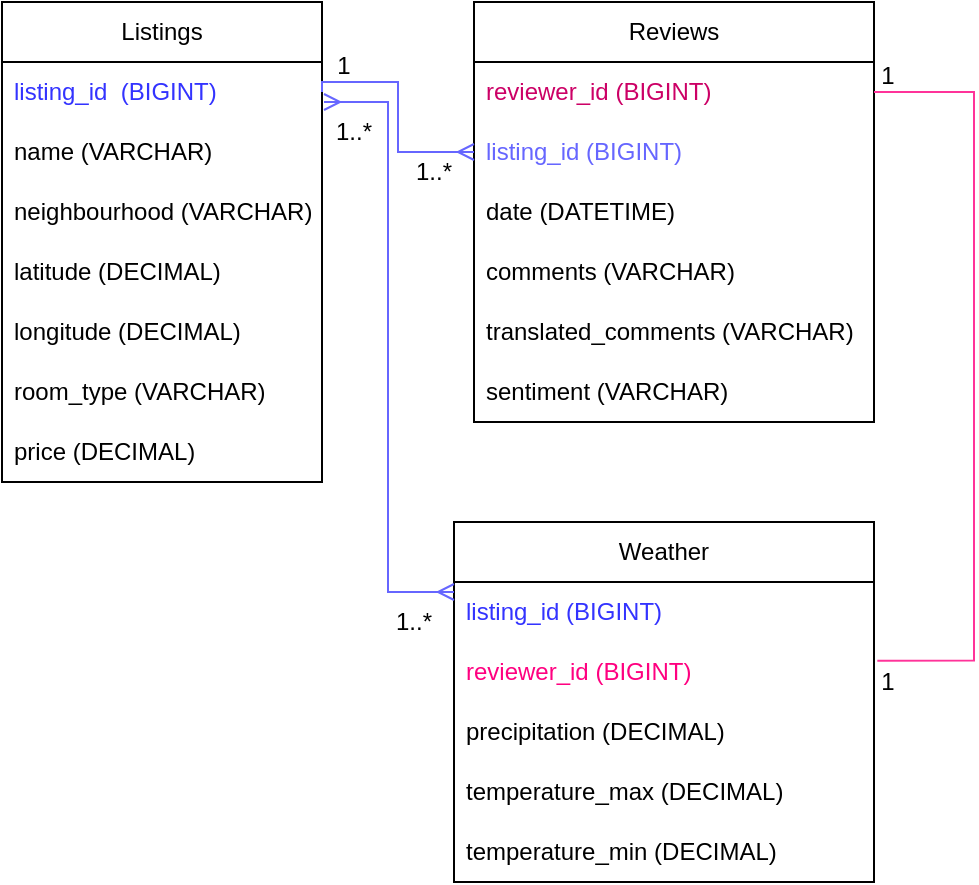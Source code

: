 <mxfile version="24.8.3">
  <diagram name="Page-1" id="II-j8ldz7jJBC77LjWRW">
    <mxGraphModel grid="1" page="1" gridSize="10" guides="1" tooltips="1" connect="1" arrows="1" fold="1" pageScale="1" pageWidth="827" pageHeight="1169" math="0" shadow="0">
      <root>
        <mxCell id="0" />
        <mxCell id="1" parent="0" />
        <mxCell id="oeKLAfmyqu5GPYTwaKnl-1" value="Listings" style="swimlane;fontStyle=0;childLayout=stackLayout;horizontal=1;startSize=30;horizontalStack=0;resizeParent=1;resizeParentMax=0;resizeLast=0;collapsible=1;marginBottom=0;whiteSpace=wrap;html=1;" vertex="1" parent="1">
          <mxGeometry x="414" y="130" width="160" height="240" as="geometry" />
        </mxCell>
        <mxCell id="oeKLAfmyqu5GPYTwaKnl-2" value="&lt;font color=&quot;#3333ff&quot;&gt;listing_id &amp;nbsp;(BIGINT)&lt;/font&gt;" style="text;strokeColor=none;fillColor=none;align=left;verticalAlign=middle;spacingLeft=4;spacingRight=4;overflow=hidden;points=[[0,0.5],[1,0.5]];portConstraint=eastwest;rotatable=0;whiteSpace=wrap;html=1;" vertex="1" parent="oeKLAfmyqu5GPYTwaKnl-1">
          <mxGeometry y="30" width="160" height="30" as="geometry" />
        </mxCell>
        <mxCell id="oeKLAfmyqu5GPYTwaKnl-3" value="name (VARCHAR)" style="text;strokeColor=none;fillColor=none;align=left;verticalAlign=middle;spacingLeft=4;spacingRight=4;overflow=hidden;points=[[0,0.5],[1,0.5]];portConstraint=eastwest;rotatable=0;whiteSpace=wrap;html=1;" vertex="1" parent="oeKLAfmyqu5GPYTwaKnl-1">
          <mxGeometry y="60" width="160" height="30" as="geometry" />
        </mxCell>
        <mxCell id="oeKLAfmyqu5GPYTwaKnl-4" value="neighbourhood (VARCHAR)" style="text;strokeColor=none;fillColor=none;align=left;verticalAlign=middle;spacingLeft=4;spacingRight=4;overflow=hidden;points=[[0,0.5],[1,0.5]];portConstraint=eastwest;rotatable=0;whiteSpace=wrap;html=1;" vertex="1" parent="oeKLAfmyqu5GPYTwaKnl-1">
          <mxGeometry y="90" width="160" height="30" as="geometry" />
        </mxCell>
        <mxCell id="oeKLAfmyqu5GPYTwaKnl-6" value="latitude (DECIMAL)" style="text;strokeColor=none;fillColor=none;align=left;verticalAlign=middle;spacingLeft=4;spacingRight=4;overflow=hidden;points=[[0,0.5],[1,0.5]];portConstraint=eastwest;rotatable=0;whiteSpace=wrap;html=1;" vertex="1" parent="oeKLAfmyqu5GPYTwaKnl-1">
          <mxGeometry y="120" width="160" height="30" as="geometry" />
        </mxCell>
        <mxCell id="oeKLAfmyqu5GPYTwaKnl-7" value="longitude (DECIMAL)" style="text;strokeColor=none;fillColor=none;align=left;verticalAlign=middle;spacingLeft=4;spacingRight=4;overflow=hidden;points=[[0,0.5],[1,0.5]];portConstraint=eastwest;rotatable=0;whiteSpace=wrap;html=1;" vertex="1" parent="oeKLAfmyqu5GPYTwaKnl-1">
          <mxGeometry y="150" width="160" height="30" as="geometry" />
        </mxCell>
        <mxCell id="oeKLAfmyqu5GPYTwaKnl-20" value="room_type (VARCHAR)" style="text;strokeColor=none;fillColor=none;align=left;verticalAlign=middle;spacingLeft=4;spacingRight=4;overflow=hidden;points=[[0,0.5],[1,0.5]];portConstraint=eastwest;rotatable=0;whiteSpace=wrap;html=1;" vertex="1" parent="oeKLAfmyqu5GPYTwaKnl-1">
          <mxGeometry y="180" width="160" height="30" as="geometry" />
        </mxCell>
        <mxCell id="oeKLAfmyqu5GPYTwaKnl-21" value="price (DECIMAL)" style="text;strokeColor=none;fillColor=none;align=left;verticalAlign=middle;spacingLeft=4;spacingRight=4;overflow=hidden;points=[[0,0.5],[1,0.5]];portConstraint=eastwest;rotatable=0;whiteSpace=wrap;html=1;" vertex="1" parent="oeKLAfmyqu5GPYTwaKnl-1">
          <mxGeometry y="210" width="160" height="30" as="geometry" />
        </mxCell>
        <mxCell id="oeKLAfmyqu5GPYTwaKnl-8" value="Weather" style="swimlane;fontStyle=0;childLayout=stackLayout;horizontal=1;startSize=30;horizontalStack=0;resizeParent=1;resizeParentMax=0;resizeLast=0;collapsible=1;marginBottom=0;whiteSpace=wrap;html=1;" vertex="1" parent="1">
          <mxGeometry x="640" y="390" width="210" height="180" as="geometry" />
        </mxCell>
        <mxCell id="oeKLAfmyqu5GPYTwaKnl-9" value="&lt;font color=&quot;#3333ff&quot;&gt;listing_id (BIGINT)&lt;/font&gt;" style="text;strokeColor=none;fillColor=none;align=left;verticalAlign=middle;spacingLeft=4;spacingRight=4;overflow=hidden;points=[[0,0.5],[1,0.5]];portConstraint=eastwest;rotatable=0;whiteSpace=wrap;html=1;" vertex="1" parent="oeKLAfmyqu5GPYTwaKnl-8">
          <mxGeometry y="30" width="210" height="30" as="geometry" />
        </mxCell>
        <mxCell id="oeKLAfmyqu5GPYTwaKnl-10" value="&lt;font color=&quot;#ff0080&quot;&gt;reviewer_id (BIGINT)&lt;/font&gt;" style="text;strokeColor=none;fillColor=none;align=left;verticalAlign=middle;spacingLeft=4;spacingRight=4;overflow=hidden;points=[[0,0.5],[1,0.5]];portConstraint=eastwest;rotatable=0;whiteSpace=wrap;html=1;" vertex="1" parent="oeKLAfmyqu5GPYTwaKnl-8">
          <mxGeometry y="60" width="210" height="30" as="geometry" />
        </mxCell>
        <mxCell id="oeKLAfmyqu5GPYTwaKnl-11" value="precipitation (DECIMAL)" style="text;strokeColor=none;fillColor=none;align=left;verticalAlign=middle;spacingLeft=4;spacingRight=4;overflow=hidden;points=[[0,0.5],[1,0.5]];portConstraint=eastwest;rotatable=0;whiteSpace=wrap;html=1;" vertex="1" parent="oeKLAfmyqu5GPYTwaKnl-8">
          <mxGeometry y="90" width="210" height="30" as="geometry" />
        </mxCell>
        <mxCell id="oeKLAfmyqu5GPYTwaKnl-12" value="temperature_max (DECIMAL)" style="text;strokeColor=none;fillColor=none;align=left;verticalAlign=middle;spacingLeft=4;spacingRight=4;overflow=hidden;points=[[0,0.5],[1,0.5]];portConstraint=eastwest;rotatable=0;whiteSpace=wrap;html=1;" vertex="1" parent="oeKLAfmyqu5GPYTwaKnl-8">
          <mxGeometry y="120" width="210" height="30" as="geometry" />
        </mxCell>
        <mxCell id="oeKLAfmyqu5GPYTwaKnl-13" value="temperature_min (DECIMAL)" style="text;strokeColor=none;fillColor=none;align=left;verticalAlign=middle;spacingLeft=4;spacingRight=4;overflow=hidden;points=[[0,0.5],[1,0.5]];portConstraint=eastwest;rotatable=0;whiteSpace=wrap;html=1;" vertex="1" parent="oeKLAfmyqu5GPYTwaKnl-8">
          <mxGeometry y="150" width="210" height="30" as="geometry" />
        </mxCell>
        <mxCell id="oeKLAfmyqu5GPYTwaKnl-14" value="Reviews" style="swimlane;fontStyle=0;childLayout=stackLayout;horizontal=1;startSize=30;horizontalStack=0;resizeParent=1;resizeParentMax=0;resizeLast=0;collapsible=1;marginBottom=0;whiteSpace=wrap;html=1;" vertex="1" parent="1">
          <mxGeometry x="650" y="130" width="200" height="210" as="geometry" />
        </mxCell>
        <mxCell id="oeKLAfmyqu5GPYTwaKnl-15" value="&lt;font color=&quot;#cc0066&quot;&gt;reviewer_id (BIGINT)&lt;/font&gt;" style="text;strokeColor=none;fillColor=none;align=left;verticalAlign=middle;spacingLeft=4;spacingRight=4;overflow=hidden;points=[[0,0.5],[1,0.5]];portConstraint=eastwest;rotatable=0;whiteSpace=wrap;html=1;" vertex="1" parent="oeKLAfmyqu5GPYTwaKnl-14">
          <mxGeometry y="30" width="200" height="30" as="geometry" />
        </mxCell>
        <mxCell id="oeKLAfmyqu5GPYTwaKnl-22" value="&lt;font color=&quot;#6666ff&quot;&gt;listing_id (BIGINT)&lt;/font&gt;" style="text;strokeColor=none;fillColor=none;align=left;verticalAlign=middle;spacingLeft=4;spacingRight=4;overflow=hidden;points=[[0,0.5],[1,0.5]];portConstraint=eastwest;rotatable=0;whiteSpace=wrap;html=1;" vertex="1" parent="oeKLAfmyqu5GPYTwaKnl-14">
          <mxGeometry y="60" width="200" height="30" as="geometry" />
        </mxCell>
        <mxCell id="oeKLAfmyqu5GPYTwaKnl-40" value="date (DATETIME)" style="text;strokeColor=none;fillColor=none;align=left;verticalAlign=middle;spacingLeft=4;spacingRight=4;overflow=hidden;points=[[0,0.5],[1,0.5]];portConstraint=eastwest;rotatable=0;whiteSpace=wrap;html=1;" vertex="1" parent="oeKLAfmyqu5GPYTwaKnl-14">
          <mxGeometry y="90" width="200" height="30" as="geometry" />
        </mxCell>
        <mxCell id="oeKLAfmyqu5GPYTwaKnl-16" value="comments (VARCHAR)" style="text;strokeColor=none;fillColor=none;align=left;verticalAlign=middle;spacingLeft=4;spacingRight=4;overflow=hidden;points=[[0,0.5],[1,0.5]];portConstraint=eastwest;rotatable=0;whiteSpace=wrap;html=1;" vertex="1" parent="oeKLAfmyqu5GPYTwaKnl-14">
          <mxGeometry y="120" width="200" height="30" as="geometry" />
        </mxCell>
        <mxCell id="oeKLAfmyqu5GPYTwaKnl-17" value="translated_comments (VARCHAR)" style="text;strokeColor=none;fillColor=none;align=left;verticalAlign=middle;spacingLeft=4;spacingRight=4;overflow=hidden;points=[[0,0.5],[1,0.5]];portConstraint=eastwest;rotatable=0;whiteSpace=wrap;html=1;" vertex="1" parent="oeKLAfmyqu5GPYTwaKnl-14">
          <mxGeometry y="150" width="200" height="30" as="geometry" />
        </mxCell>
        <mxCell id="oeKLAfmyqu5GPYTwaKnl-18" value="sentiment (VARCHAR)" style="text;strokeColor=none;fillColor=none;align=left;verticalAlign=middle;spacingLeft=4;spacingRight=4;overflow=hidden;points=[[0,0.5],[1,0.5]];portConstraint=eastwest;rotatable=0;whiteSpace=wrap;html=1;" vertex="1" parent="oeKLAfmyqu5GPYTwaKnl-14">
          <mxGeometry y="180" width="200" height="30" as="geometry" />
        </mxCell>
        <mxCell id="oeKLAfmyqu5GPYTwaKnl-24" style="edgeStyle=orthogonalEdgeStyle;rounded=0;orthogonalLoop=1;jettySize=auto;html=1;endArrow=ERmany;endFill=0;startArrow=ERmany;startFill=0;entryX=0.25;entryY=0;entryDx=0;entryDy=0;fillColor=#e1d5e7;strokeColor=#6666FF;" edge="1" parent="1" source="oeKLAfmyqu5GPYTwaKnl-9" target="oeKLAfmyqu5GPYTwaKnl-33">
          <mxGeometry relative="1" as="geometry">
            <mxPoint x="574" y="175" as="targetPoint" />
            <Array as="points">
              <mxPoint x="607" y="425" />
              <mxPoint x="607" y="180" />
            </Array>
          </mxGeometry>
        </mxCell>
        <mxCell id="oeKLAfmyqu5GPYTwaKnl-27" style="edgeStyle=orthogonalEdgeStyle;rounded=0;orthogonalLoop=1;jettySize=auto;html=1;entryX=1;entryY=0.5;entryDx=0;entryDy=0;endArrow=none;endFill=0;startArrow=ERmany;startFill=0;strokeColor=#6666FF;" edge="1" parent="1" source="oeKLAfmyqu5GPYTwaKnl-22" target="oeKLAfmyqu5GPYTwaKnl-2">
          <mxGeometry relative="1" as="geometry">
            <Array as="points">
              <mxPoint x="612" y="205" />
              <mxPoint x="612" y="170" />
              <mxPoint x="574" y="170" />
            </Array>
          </mxGeometry>
        </mxCell>
        <mxCell id="oeKLAfmyqu5GPYTwaKnl-28" style="edgeStyle=orthogonalEdgeStyle;rounded=0;orthogonalLoop=1;jettySize=auto;html=1;entryX=1;entryY=0.5;entryDx=0;entryDy=0;endArrow=none;endFill=0;fillColor=#dae8fc;strokeColor=#FF3399;exitX=0.411;exitY=0.144;exitDx=0;exitDy=0;exitPerimeter=0;" edge="1" parent="1" source="oeKLAfmyqu5GPYTwaKnl-30" target="oeKLAfmyqu5GPYTwaKnl-15">
          <mxGeometry relative="1" as="geometry">
            <mxPoint x="910" y="220" as="targetPoint" />
            <mxPoint x="800" y="460" as="sourcePoint" />
            <Array as="points">
              <mxPoint x="900" y="459" />
              <mxPoint x="900" y="175" />
            </Array>
          </mxGeometry>
        </mxCell>
        <mxCell id="oeKLAfmyqu5GPYTwaKnl-29" value="1" style="text;html=1;align=center;verticalAlign=middle;whiteSpace=wrap;rounded=0;" vertex="1" parent="1">
          <mxGeometry x="827" y="162" width="60" height="10" as="geometry" />
        </mxCell>
        <mxCell id="oeKLAfmyqu5GPYTwaKnl-30" value="1" style="text;html=1;align=center;verticalAlign=middle;whiteSpace=wrap;rounded=0;" vertex="1" parent="1">
          <mxGeometry x="827" y="455" width="60" height="30" as="geometry" />
        </mxCell>
        <mxCell id="oeKLAfmyqu5GPYTwaKnl-32" value="1..*" style="text;html=1;align=center;verticalAlign=middle;whiteSpace=wrap;rounded=0;" vertex="1" parent="1">
          <mxGeometry x="590" y="425" width="60" height="30" as="geometry" />
        </mxCell>
        <mxCell id="oeKLAfmyqu5GPYTwaKnl-33" value="1..*" style="text;html=1;align=center;verticalAlign=middle;whiteSpace=wrap;rounded=0;" vertex="1" parent="1">
          <mxGeometry x="560" y="180" width="60" height="30" as="geometry" />
        </mxCell>
        <mxCell id="oeKLAfmyqu5GPYTwaKnl-37" value="1..*" style="text;html=1;align=center;verticalAlign=middle;whiteSpace=wrap;rounded=0;" vertex="1" parent="1">
          <mxGeometry x="600" y="200" width="60" height="30" as="geometry" />
        </mxCell>
        <mxCell id="oeKLAfmyqu5GPYTwaKnl-38" value="1" style="text;html=1;align=center;verticalAlign=middle;whiteSpace=wrap;rounded=0;" vertex="1" parent="1">
          <mxGeometry x="555" y="157" width="60" height="10" as="geometry" />
        </mxCell>
      </root>
    </mxGraphModel>
  </diagram>
</mxfile>
